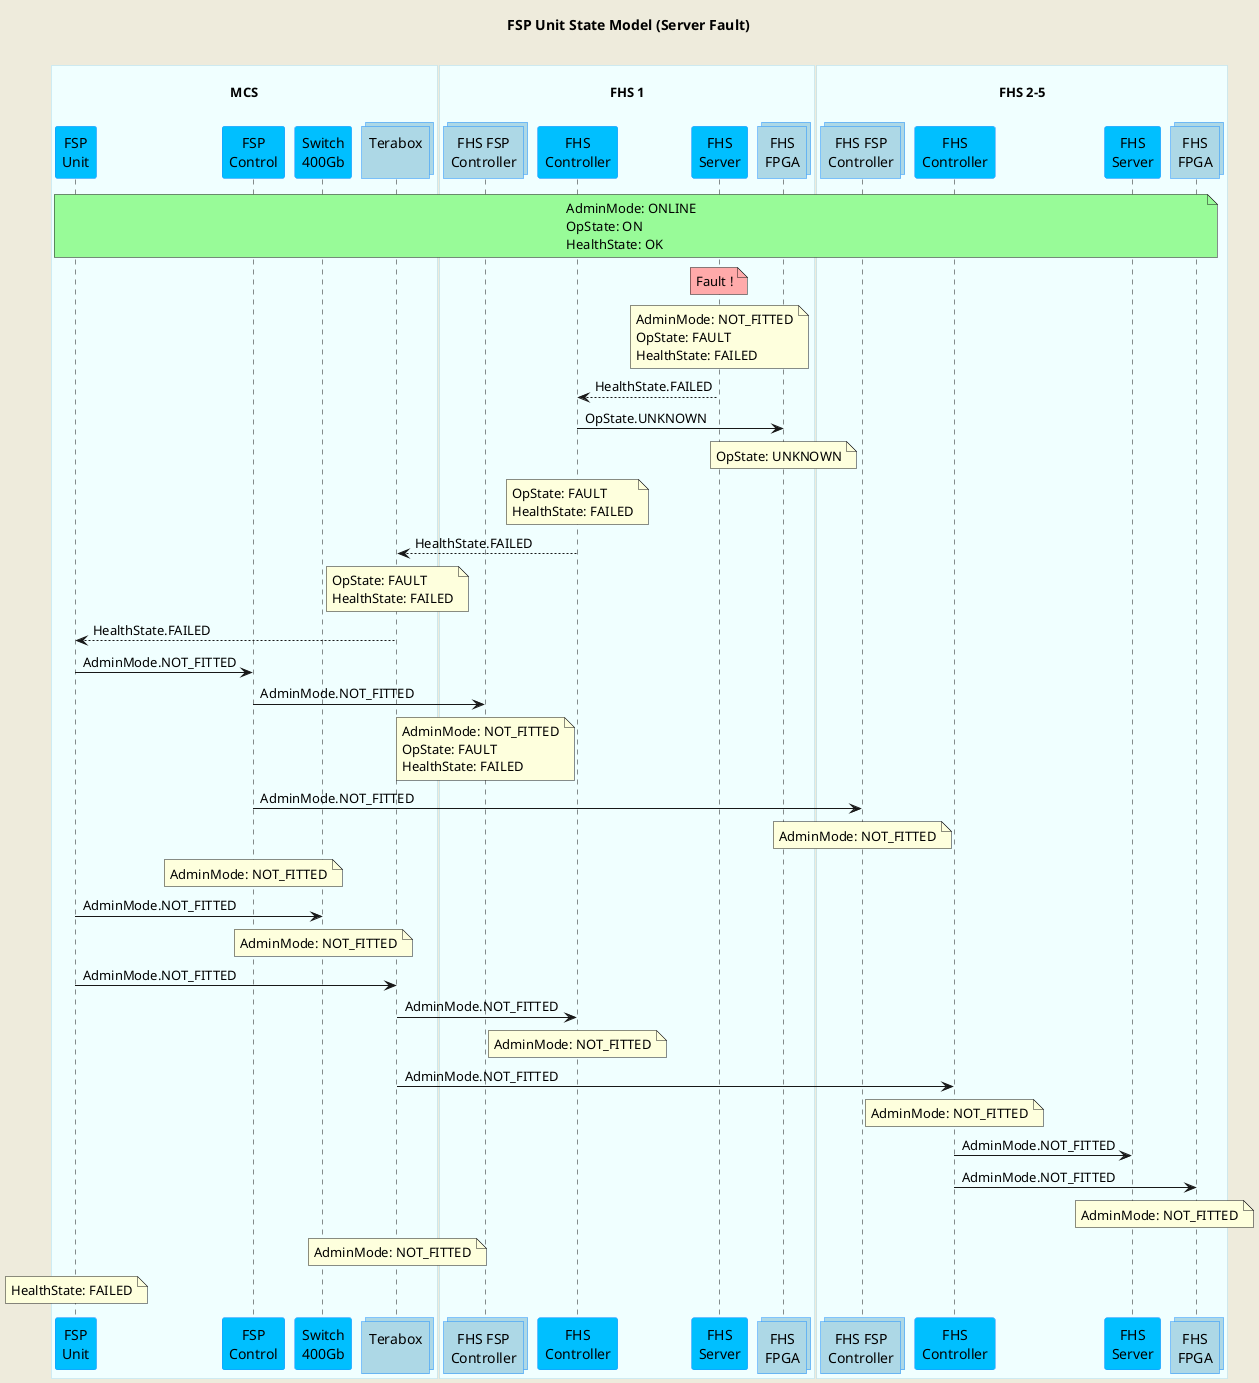 @startuml
'https://plantuml.com/sequence-diagram
skinparam backgroundColor #EEEBDC
skinparam sequence {
ParticipantBorderColor DodgerBlue
ParticipantBackgroundColor DeepSkyBlue
ActorBorderColor DarkGreen
ActorBackgroundColor Green
BoxBorderColor LightBlue
BoxBackgroundColor #F0FFFF
}
skinparam collections {
  BackGroundColor LightBlue
  BorderColor DodgerBlue
}
skinparam database {
  BackgroundColor LightGreen
  BorderColor DarkGreen
}
title FSP Unit State Model (Server Fault)\n
' participant "LMC\n" as lmc #Thistle
box "\nMCS\n"
  participant "FSP\nUnit" as fsp_unit
  participant "FSP\nControl" as fsp_cont_mcs
  participant "Switch\n400Gb" as switch
  collections "Terabox\n" as terabox
end box
' participant "Local\nCache" as cache #Salmon
' participant "PDU\n" as pdu #Orange
' participant "FHS\nBMC" as fhs_bmc #Grey
' participant "FPGA\nBMC" as fpga_bmc #Grey
box "\nFHS 1\n"
    collections "FHS FSP\nController" as fsp_cont1
    participant "FHS\nController" as fhs_cont1
    participant "FHS\nServer" as fhs_cpu1
    collections "FHS\nFPGA" as fhs_fpga1
end box

box "\nFHS 2-5\n"
    collections "FHS FSP\nController" as fsp_cont
    participant "FHS\nController" as fhs_cont
    participant "FHS\nServer" as fhs_cpu
    collections "FHS\nFPGA" as fhs_fpga
end box

note over fsp_unit, fhs_fpga #PaleGreen  : AdminMode: ONLINE\nOpState: ON\nHealthState: OK

note over fhs_cpu1 #FFAAAA        : Fault !
note over fhs_cpu1                  : AdminMode: NOT_FITTED\nOpState: FAULT\nHealthState: FAILED

fhs_cont1           <--  fhs_cpu1    : HealthState.FAILED
fhs_cont1           ->  fhs_fpga1    : OpState.UNKNOWN
note over fhs_fpga1                 : OpState: UNKNOWN
note over fhs_cont1                 : OpState: FAULT\nHealthState: FAILED

terabox            <--  fhs_cont1   : HealthState.FAILED
note over terabox                  : OpState: FAULT\nHealthState: FAILED
fsp_unit           <--  terabox    : HealthState.FAILED
fsp_unit            ->  fsp_cont_mcs  : AdminMode.NOT_FITTED

fsp_cont_mcs            ->  fsp_cont1  : AdminMode.NOT_FITTED
note over fsp_cont1                  : AdminMode: NOT_FITTED\nOpState: FAULT\nHealthState: FAILED
fsp_cont_mcs            ->  fsp_cont  : AdminMode.NOT_FITTED
note over fsp_cont                  : AdminMode: NOT_FITTED

note over fsp_cont_mcs                  : AdminMode: NOT_FITTED

fsp_unit            ->  switch  : AdminMode.NOT_FITTED
note over switch                  : AdminMode: NOT_FITTED


fsp_unit            ->  terabox  : AdminMode.NOT_FITTED
terabox             ->  fhs_cont1  : AdminMode.NOT_FITTED
note over fhs_cont1                  : AdminMode: NOT_FITTED
terabox             ->  fhs_cont  : AdminMode.NOT_FITTED
note over fhs_cont                  : AdminMode: NOT_FITTED
fhs_cont             ->  fhs_cpu  : AdminMode.NOT_FITTED
fhs_cont             ->  fhs_fpga  : AdminMode.NOT_FITTED
note over fhs_cpu, fhs_fpga       : AdminMode: NOT_FITTED
note over terabox                  : AdminMode: NOT_FITTED



note over fsp_unit                 : HealthState: FAILED


@enduml